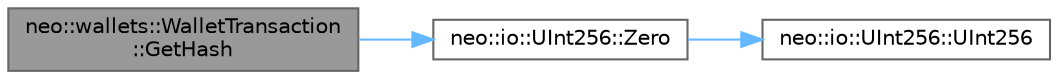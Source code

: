 digraph "neo::wallets::WalletTransaction::GetHash"
{
 // LATEX_PDF_SIZE
  bgcolor="transparent";
  edge [fontname=Helvetica,fontsize=10,labelfontname=Helvetica,labelfontsize=10];
  node [fontname=Helvetica,fontsize=10,shape=box,height=0.2,width=0.4];
  rankdir="LR";
  Node1 [id="Node000001",label="neo::wallets::WalletTransaction\l::GetHash",height=0.2,width=0.4,color="gray40", fillcolor="grey60", style="filled", fontcolor="black",tooltip="Gets the transaction hash."];
  Node1 -> Node2 [id="edge3_Node000001_Node000002",color="steelblue1",style="solid",tooltip=" "];
  Node2 [id="Node000002",label="neo::io::UInt256::Zero",height=0.2,width=0.4,color="grey40", fillcolor="white", style="filled",URL="$classneo_1_1io_1_1_u_int256.html#a8420fa428f11a40d77b9578d06b2f85f",tooltip="Gets a UInt256 with all bits set to zero."];
  Node2 -> Node3 [id="edge4_Node000002_Node000003",color="steelblue1",style="solid",tooltip=" "];
  Node3 [id="Node000003",label="neo::io::UInt256::UInt256",height=0.2,width=0.4,color="grey40", fillcolor="white", style="filled",URL="$classneo_1_1io_1_1_u_int256.html#a96e96c9590720abc1c4f8c086ff6c051",tooltip="Constructs a UInt256 initialized to zero."];
}
